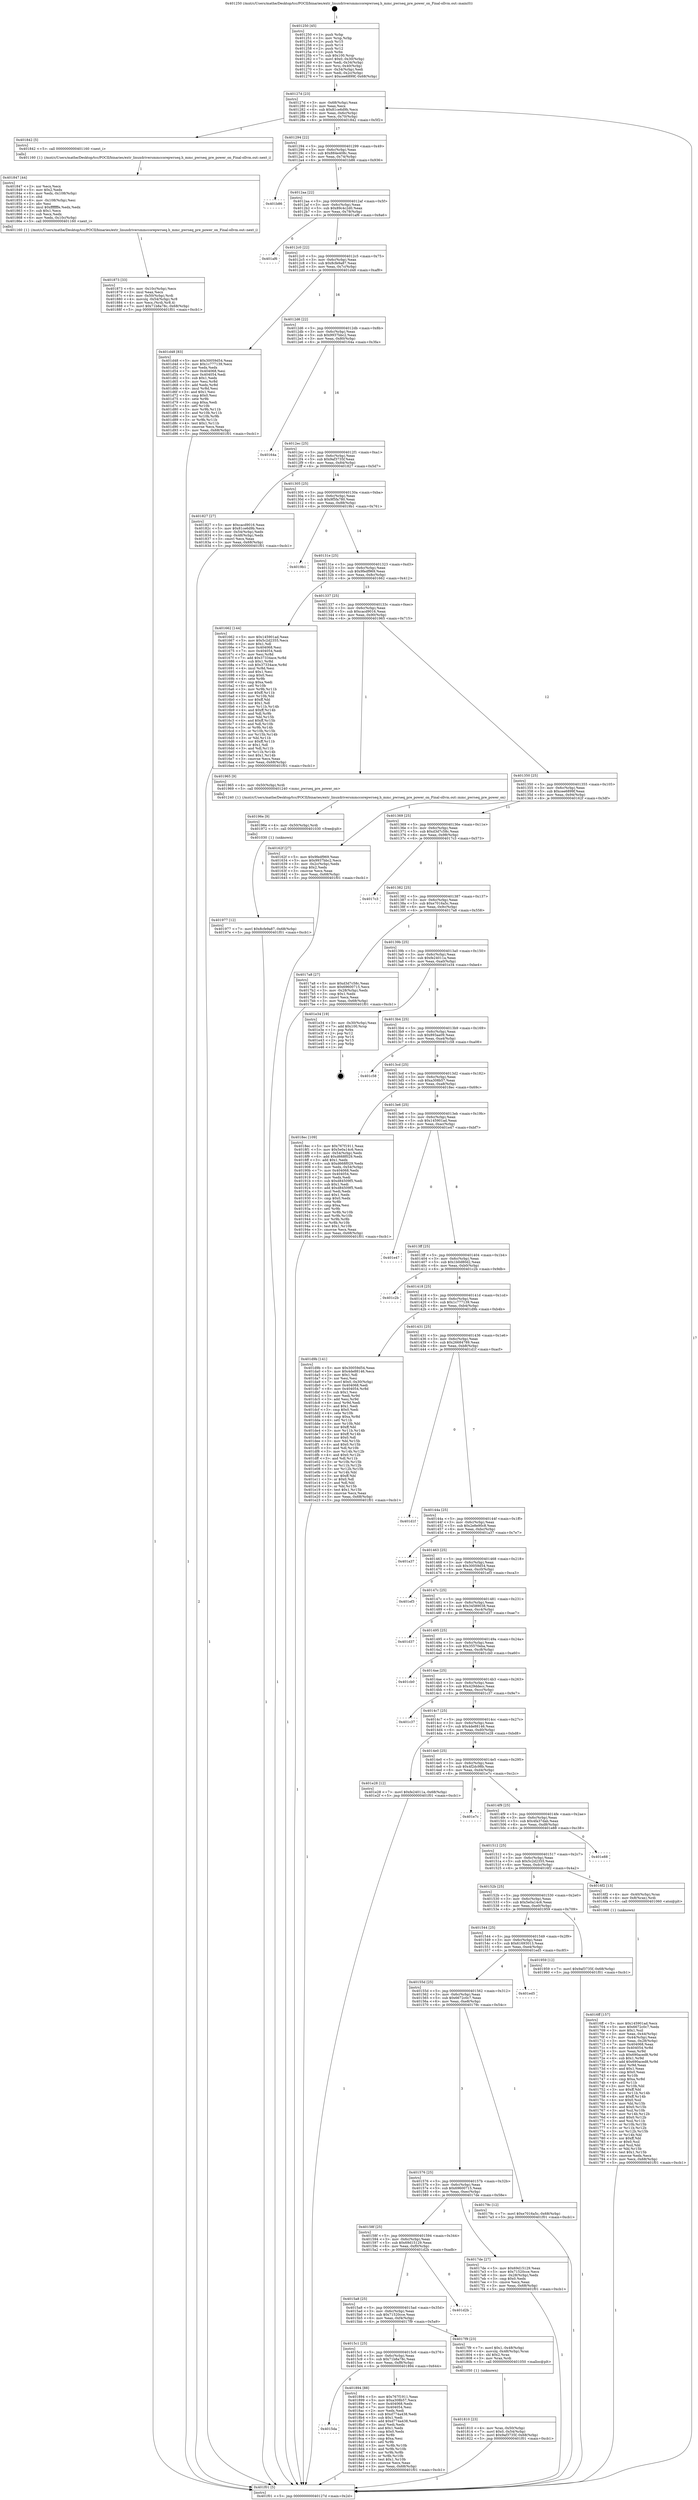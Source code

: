 digraph "0x401250" {
  label = "0x401250 (/mnt/c/Users/mathe/Desktop/tcc/POCII/binaries/extr_linuxdriversmmccorepwrseq.h_mmc_pwrseq_pre_power_on_Final-ollvm.out::main(0))"
  labelloc = "t"
  node[shape=record]

  Entry [label="",width=0.3,height=0.3,shape=circle,fillcolor=black,style=filled]
  "0x40127d" [label="{
     0x40127d [23]\l
     | [instrs]\l
     &nbsp;&nbsp;0x40127d \<+3\>: mov -0x68(%rbp),%eax\l
     &nbsp;&nbsp;0x401280 \<+2\>: mov %eax,%ecx\l
     &nbsp;&nbsp;0x401282 \<+6\>: sub $0x81ce6d9b,%ecx\l
     &nbsp;&nbsp;0x401288 \<+3\>: mov %eax,-0x6c(%rbp)\l
     &nbsp;&nbsp;0x40128b \<+3\>: mov %ecx,-0x70(%rbp)\l
     &nbsp;&nbsp;0x40128e \<+6\>: je 0000000000401842 \<main+0x5f2\>\l
  }"]
  "0x401842" [label="{
     0x401842 [5]\l
     | [instrs]\l
     &nbsp;&nbsp;0x401842 \<+5\>: call 0000000000401160 \<next_i\>\l
     | [calls]\l
     &nbsp;&nbsp;0x401160 \{1\} (/mnt/c/Users/mathe/Desktop/tcc/POCII/binaries/extr_linuxdriversmmccorepwrseq.h_mmc_pwrseq_pre_power_on_Final-ollvm.out::next_i)\l
  }"]
  "0x401294" [label="{
     0x401294 [22]\l
     | [instrs]\l
     &nbsp;&nbsp;0x401294 \<+5\>: jmp 0000000000401299 \<main+0x49\>\l
     &nbsp;&nbsp;0x401299 \<+3\>: mov -0x6c(%rbp),%eax\l
     &nbsp;&nbsp;0x40129c \<+5\>: sub $0x884e408c,%eax\l
     &nbsp;&nbsp;0x4012a1 \<+3\>: mov %eax,-0x74(%rbp)\l
     &nbsp;&nbsp;0x4012a4 \<+6\>: je 0000000000401b86 \<main+0x936\>\l
  }"]
  Exit [label="",width=0.3,height=0.3,shape=circle,fillcolor=black,style=filled,peripheries=2]
  "0x401b86" [label="{
     0x401b86\l
  }", style=dashed]
  "0x4012aa" [label="{
     0x4012aa [22]\l
     | [instrs]\l
     &nbsp;&nbsp;0x4012aa \<+5\>: jmp 00000000004012af \<main+0x5f\>\l
     &nbsp;&nbsp;0x4012af \<+3\>: mov -0x6c(%rbp),%eax\l
     &nbsp;&nbsp;0x4012b2 \<+5\>: sub $0x89c4c2d0,%eax\l
     &nbsp;&nbsp;0x4012b7 \<+3\>: mov %eax,-0x78(%rbp)\l
     &nbsp;&nbsp;0x4012ba \<+6\>: je 0000000000401af6 \<main+0x8a6\>\l
  }"]
  "0x401977" [label="{
     0x401977 [12]\l
     | [instrs]\l
     &nbsp;&nbsp;0x401977 \<+7\>: movl $0x8cfe9a87,-0x68(%rbp)\l
     &nbsp;&nbsp;0x40197e \<+5\>: jmp 0000000000401f01 \<main+0xcb1\>\l
  }"]
  "0x401af6" [label="{
     0x401af6\l
  }", style=dashed]
  "0x4012c0" [label="{
     0x4012c0 [22]\l
     | [instrs]\l
     &nbsp;&nbsp;0x4012c0 \<+5\>: jmp 00000000004012c5 \<main+0x75\>\l
     &nbsp;&nbsp;0x4012c5 \<+3\>: mov -0x6c(%rbp),%eax\l
     &nbsp;&nbsp;0x4012c8 \<+5\>: sub $0x8cfe9a87,%eax\l
     &nbsp;&nbsp;0x4012cd \<+3\>: mov %eax,-0x7c(%rbp)\l
     &nbsp;&nbsp;0x4012d0 \<+6\>: je 0000000000401d48 \<main+0xaf8\>\l
  }"]
  "0x40196e" [label="{
     0x40196e [9]\l
     | [instrs]\l
     &nbsp;&nbsp;0x40196e \<+4\>: mov -0x50(%rbp),%rdi\l
     &nbsp;&nbsp;0x401972 \<+5\>: call 0000000000401030 \<free@plt\>\l
     | [calls]\l
     &nbsp;&nbsp;0x401030 \{1\} (unknown)\l
  }"]
  "0x401d48" [label="{
     0x401d48 [83]\l
     | [instrs]\l
     &nbsp;&nbsp;0x401d48 \<+5\>: mov $0x30059d54,%eax\l
     &nbsp;&nbsp;0x401d4d \<+5\>: mov $0x1c777139,%ecx\l
     &nbsp;&nbsp;0x401d52 \<+2\>: xor %edx,%edx\l
     &nbsp;&nbsp;0x401d54 \<+7\>: mov 0x404068,%esi\l
     &nbsp;&nbsp;0x401d5b \<+7\>: mov 0x404054,%edi\l
     &nbsp;&nbsp;0x401d62 \<+3\>: sub $0x1,%edx\l
     &nbsp;&nbsp;0x401d65 \<+3\>: mov %esi,%r8d\l
     &nbsp;&nbsp;0x401d68 \<+3\>: add %edx,%r8d\l
     &nbsp;&nbsp;0x401d6b \<+4\>: imul %r8d,%esi\l
     &nbsp;&nbsp;0x401d6f \<+3\>: and $0x1,%esi\l
     &nbsp;&nbsp;0x401d72 \<+3\>: cmp $0x0,%esi\l
     &nbsp;&nbsp;0x401d75 \<+4\>: sete %r9b\l
     &nbsp;&nbsp;0x401d79 \<+3\>: cmp $0xa,%edi\l
     &nbsp;&nbsp;0x401d7c \<+4\>: setl %r10b\l
     &nbsp;&nbsp;0x401d80 \<+3\>: mov %r9b,%r11b\l
     &nbsp;&nbsp;0x401d83 \<+3\>: and %r10b,%r11b\l
     &nbsp;&nbsp;0x401d86 \<+3\>: xor %r10b,%r9b\l
     &nbsp;&nbsp;0x401d89 \<+3\>: or %r9b,%r11b\l
     &nbsp;&nbsp;0x401d8c \<+4\>: test $0x1,%r11b\l
     &nbsp;&nbsp;0x401d90 \<+3\>: cmovne %ecx,%eax\l
     &nbsp;&nbsp;0x401d93 \<+3\>: mov %eax,-0x68(%rbp)\l
     &nbsp;&nbsp;0x401d96 \<+5\>: jmp 0000000000401f01 \<main+0xcb1\>\l
  }"]
  "0x4012d6" [label="{
     0x4012d6 [22]\l
     | [instrs]\l
     &nbsp;&nbsp;0x4012d6 \<+5\>: jmp 00000000004012db \<main+0x8b\>\l
     &nbsp;&nbsp;0x4012db \<+3\>: mov -0x6c(%rbp),%eax\l
     &nbsp;&nbsp;0x4012de \<+5\>: sub $0x9937bbc2,%eax\l
     &nbsp;&nbsp;0x4012e3 \<+3\>: mov %eax,-0x80(%rbp)\l
     &nbsp;&nbsp;0x4012e6 \<+6\>: je 000000000040164a \<main+0x3fa\>\l
  }"]
  "0x4015da" [label="{
     0x4015da\l
  }", style=dashed]
  "0x40164a" [label="{
     0x40164a\l
  }", style=dashed]
  "0x4012ec" [label="{
     0x4012ec [25]\l
     | [instrs]\l
     &nbsp;&nbsp;0x4012ec \<+5\>: jmp 00000000004012f1 \<main+0xa1\>\l
     &nbsp;&nbsp;0x4012f1 \<+3\>: mov -0x6c(%rbp),%eax\l
     &nbsp;&nbsp;0x4012f4 \<+5\>: sub $0x9af3735f,%eax\l
     &nbsp;&nbsp;0x4012f9 \<+6\>: mov %eax,-0x84(%rbp)\l
     &nbsp;&nbsp;0x4012ff \<+6\>: je 0000000000401827 \<main+0x5d7\>\l
  }"]
  "0x401894" [label="{
     0x401894 [88]\l
     | [instrs]\l
     &nbsp;&nbsp;0x401894 \<+5\>: mov $0x767f1911,%eax\l
     &nbsp;&nbsp;0x401899 \<+5\>: mov $0xa308b57,%ecx\l
     &nbsp;&nbsp;0x40189e \<+7\>: mov 0x404068,%edx\l
     &nbsp;&nbsp;0x4018a5 \<+7\>: mov 0x404054,%esi\l
     &nbsp;&nbsp;0x4018ac \<+2\>: mov %edx,%edi\l
     &nbsp;&nbsp;0x4018ae \<+6\>: sub $0xd774a438,%edi\l
     &nbsp;&nbsp;0x4018b4 \<+3\>: sub $0x1,%edi\l
     &nbsp;&nbsp;0x4018b7 \<+6\>: add $0xd774a438,%edi\l
     &nbsp;&nbsp;0x4018bd \<+3\>: imul %edi,%edx\l
     &nbsp;&nbsp;0x4018c0 \<+3\>: and $0x1,%edx\l
     &nbsp;&nbsp;0x4018c3 \<+3\>: cmp $0x0,%edx\l
     &nbsp;&nbsp;0x4018c6 \<+4\>: sete %r8b\l
     &nbsp;&nbsp;0x4018ca \<+3\>: cmp $0xa,%esi\l
     &nbsp;&nbsp;0x4018cd \<+4\>: setl %r9b\l
     &nbsp;&nbsp;0x4018d1 \<+3\>: mov %r8b,%r10b\l
     &nbsp;&nbsp;0x4018d4 \<+3\>: and %r9b,%r10b\l
     &nbsp;&nbsp;0x4018d7 \<+3\>: xor %r9b,%r8b\l
     &nbsp;&nbsp;0x4018da \<+3\>: or %r8b,%r10b\l
     &nbsp;&nbsp;0x4018dd \<+4\>: test $0x1,%r10b\l
     &nbsp;&nbsp;0x4018e1 \<+3\>: cmovne %ecx,%eax\l
     &nbsp;&nbsp;0x4018e4 \<+3\>: mov %eax,-0x68(%rbp)\l
     &nbsp;&nbsp;0x4018e7 \<+5\>: jmp 0000000000401f01 \<main+0xcb1\>\l
  }"]
  "0x401827" [label="{
     0x401827 [27]\l
     | [instrs]\l
     &nbsp;&nbsp;0x401827 \<+5\>: mov $0xcacd9016,%eax\l
     &nbsp;&nbsp;0x40182c \<+5\>: mov $0x81ce6d9b,%ecx\l
     &nbsp;&nbsp;0x401831 \<+3\>: mov -0x54(%rbp),%edx\l
     &nbsp;&nbsp;0x401834 \<+3\>: cmp -0x48(%rbp),%edx\l
     &nbsp;&nbsp;0x401837 \<+3\>: cmovl %ecx,%eax\l
     &nbsp;&nbsp;0x40183a \<+3\>: mov %eax,-0x68(%rbp)\l
     &nbsp;&nbsp;0x40183d \<+5\>: jmp 0000000000401f01 \<main+0xcb1\>\l
  }"]
  "0x401305" [label="{
     0x401305 [25]\l
     | [instrs]\l
     &nbsp;&nbsp;0x401305 \<+5\>: jmp 000000000040130a \<main+0xba\>\l
     &nbsp;&nbsp;0x40130a \<+3\>: mov -0x6c(%rbp),%eax\l
     &nbsp;&nbsp;0x40130d \<+5\>: sub $0x9f5fa780,%eax\l
     &nbsp;&nbsp;0x401312 \<+6\>: mov %eax,-0x88(%rbp)\l
     &nbsp;&nbsp;0x401318 \<+6\>: je 00000000004019b1 \<main+0x761\>\l
  }"]
  "0x401873" [label="{
     0x401873 [33]\l
     | [instrs]\l
     &nbsp;&nbsp;0x401873 \<+6\>: mov -0x10c(%rbp),%ecx\l
     &nbsp;&nbsp;0x401879 \<+3\>: imul %eax,%ecx\l
     &nbsp;&nbsp;0x40187c \<+4\>: mov -0x50(%rbp),%rdi\l
     &nbsp;&nbsp;0x401880 \<+4\>: movslq -0x54(%rbp),%r8\l
     &nbsp;&nbsp;0x401884 \<+4\>: mov %ecx,(%rdi,%r8,4)\l
     &nbsp;&nbsp;0x401888 \<+7\>: movl $0x71b8a78c,-0x68(%rbp)\l
     &nbsp;&nbsp;0x40188f \<+5\>: jmp 0000000000401f01 \<main+0xcb1\>\l
  }"]
  "0x4019b1" [label="{
     0x4019b1\l
  }", style=dashed]
  "0x40131e" [label="{
     0x40131e [25]\l
     | [instrs]\l
     &nbsp;&nbsp;0x40131e \<+5\>: jmp 0000000000401323 \<main+0xd3\>\l
     &nbsp;&nbsp;0x401323 \<+3\>: mov -0x6c(%rbp),%eax\l
     &nbsp;&nbsp;0x401326 \<+5\>: sub $0x9fedf969,%eax\l
     &nbsp;&nbsp;0x40132b \<+6\>: mov %eax,-0x8c(%rbp)\l
     &nbsp;&nbsp;0x401331 \<+6\>: je 0000000000401662 \<main+0x412\>\l
  }"]
  "0x401847" [label="{
     0x401847 [44]\l
     | [instrs]\l
     &nbsp;&nbsp;0x401847 \<+2\>: xor %ecx,%ecx\l
     &nbsp;&nbsp;0x401849 \<+5\>: mov $0x2,%edx\l
     &nbsp;&nbsp;0x40184e \<+6\>: mov %edx,-0x108(%rbp)\l
     &nbsp;&nbsp;0x401854 \<+1\>: cltd\l
     &nbsp;&nbsp;0x401855 \<+6\>: mov -0x108(%rbp),%esi\l
     &nbsp;&nbsp;0x40185b \<+2\>: idiv %esi\l
     &nbsp;&nbsp;0x40185d \<+6\>: imul $0xfffffffe,%edx,%edx\l
     &nbsp;&nbsp;0x401863 \<+3\>: sub $0x1,%ecx\l
     &nbsp;&nbsp;0x401866 \<+2\>: sub %ecx,%edx\l
     &nbsp;&nbsp;0x401868 \<+6\>: mov %edx,-0x10c(%rbp)\l
     &nbsp;&nbsp;0x40186e \<+5\>: call 0000000000401160 \<next_i\>\l
     | [calls]\l
     &nbsp;&nbsp;0x401160 \{1\} (/mnt/c/Users/mathe/Desktop/tcc/POCII/binaries/extr_linuxdriversmmccorepwrseq.h_mmc_pwrseq_pre_power_on_Final-ollvm.out::next_i)\l
  }"]
  "0x401662" [label="{
     0x401662 [144]\l
     | [instrs]\l
     &nbsp;&nbsp;0x401662 \<+5\>: mov $0x145901ad,%eax\l
     &nbsp;&nbsp;0x401667 \<+5\>: mov $0x5c2d2355,%ecx\l
     &nbsp;&nbsp;0x40166c \<+2\>: mov $0x1,%dl\l
     &nbsp;&nbsp;0x40166e \<+7\>: mov 0x404068,%esi\l
     &nbsp;&nbsp;0x401675 \<+7\>: mov 0x404054,%edi\l
     &nbsp;&nbsp;0x40167c \<+3\>: mov %esi,%r8d\l
     &nbsp;&nbsp;0x40167f \<+7\>: add $0x37334ace,%r8d\l
     &nbsp;&nbsp;0x401686 \<+4\>: sub $0x1,%r8d\l
     &nbsp;&nbsp;0x40168a \<+7\>: sub $0x37334ace,%r8d\l
     &nbsp;&nbsp;0x401691 \<+4\>: imul %r8d,%esi\l
     &nbsp;&nbsp;0x401695 \<+3\>: and $0x1,%esi\l
     &nbsp;&nbsp;0x401698 \<+3\>: cmp $0x0,%esi\l
     &nbsp;&nbsp;0x40169b \<+4\>: sete %r9b\l
     &nbsp;&nbsp;0x40169f \<+3\>: cmp $0xa,%edi\l
     &nbsp;&nbsp;0x4016a2 \<+4\>: setl %r10b\l
     &nbsp;&nbsp;0x4016a6 \<+3\>: mov %r9b,%r11b\l
     &nbsp;&nbsp;0x4016a9 \<+4\>: xor $0xff,%r11b\l
     &nbsp;&nbsp;0x4016ad \<+3\>: mov %r10b,%bl\l
     &nbsp;&nbsp;0x4016b0 \<+3\>: xor $0xff,%bl\l
     &nbsp;&nbsp;0x4016b3 \<+3\>: xor $0x1,%dl\l
     &nbsp;&nbsp;0x4016b6 \<+3\>: mov %r11b,%r14b\l
     &nbsp;&nbsp;0x4016b9 \<+4\>: and $0xff,%r14b\l
     &nbsp;&nbsp;0x4016bd \<+3\>: and %dl,%r9b\l
     &nbsp;&nbsp;0x4016c0 \<+3\>: mov %bl,%r15b\l
     &nbsp;&nbsp;0x4016c3 \<+4\>: and $0xff,%r15b\l
     &nbsp;&nbsp;0x4016c7 \<+3\>: and %dl,%r10b\l
     &nbsp;&nbsp;0x4016ca \<+3\>: or %r9b,%r14b\l
     &nbsp;&nbsp;0x4016cd \<+3\>: or %r10b,%r15b\l
     &nbsp;&nbsp;0x4016d0 \<+3\>: xor %r15b,%r14b\l
     &nbsp;&nbsp;0x4016d3 \<+3\>: or %bl,%r11b\l
     &nbsp;&nbsp;0x4016d6 \<+4\>: xor $0xff,%r11b\l
     &nbsp;&nbsp;0x4016da \<+3\>: or $0x1,%dl\l
     &nbsp;&nbsp;0x4016dd \<+3\>: and %dl,%r11b\l
     &nbsp;&nbsp;0x4016e0 \<+3\>: or %r11b,%r14b\l
     &nbsp;&nbsp;0x4016e3 \<+4\>: test $0x1,%r14b\l
     &nbsp;&nbsp;0x4016e7 \<+3\>: cmovne %ecx,%eax\l
     &nbsp;&nbsp;0x4016ea \<+3\>: mov %eax,-0x68(%rbp)\l
     &nbsp;&nbsp;0x4016ed \<+5\>: jmp 0000000000401f01 \<main+0xcb1\>\l
  }"]
  "0x401337" [label="{
     0x401337 [25]\l
     | [instrs]\l
     &nbsp;&nbsp;0x401337 \<+5\>: jmp 000000000040133c \<main+0xec\>\l
     &nbsp;&nbsp;0x40133c \<+3\>: mov -0x6c(%rbp),%eax\l
     &nbsp;&nbsp;0x40133f \<+5\>: sub $0xcacd9016,%eax\l
     &nbsp;&nbsp;0x401344 \<+6\>: mov %eax,-0x90(%rbp)\l
     &nbsp;&nbsp;0x40134a \<+6\>: je 0000000000401965 \<main+0x715\>\l
  }"]
  "0x401810" [label="{
     0x401810 [23]\l
     | [instrs]\l
     &nbsp;&nbsp;0x401810 \<+4\>: mov %rax,-0x50(%rbp)\l
     &nbsp;&nbsp;0x401814 \<+7\>: movl $0x0,-0x54(%rbp)\l
     &nbsp;&nbsp;0x40181b \<+7\>: movl $0x9af3735f,-0x68(%rbp)\l
     &nbsp;&nbsp;0x401822 \<+5\>: jmp 0000000000401f01 \<main+0xcb1\>\l
  }"]
  "0x401965" [label="{
     0x401965 [9]\l
     | [instrs]\l
     &nbsp;&nbsp;0x401965 \<+4\>: mov -0x50(%rbp),%rdi\l
     &nbsp;&nbsp;0x401969 \<+5\>: call 0000000000401240 \<mmc_pwrseq_pre_power_on\>\l
     | [calls]\l
     &nbsp;&nbsp;0x401240 \{1\} (/mnt/c/Users/mathe/Desktop/tcc/POCII/binaries/extr_linuxdriversmmccorepwrseq.h_mmc_pwrseq_pre_power_on_Final-ollvm.out::mmc_pwrseq_pre_power_on)\l
  }"]
  "0x401350" [label="{
     0x401350 [25]\l
     | [instrs]\l
     &nbsp;&nbsp;0x401350 \<+5\>: jmp 0000000000401355 \<main+0x105\>\l
     &nbsp;&nbsp;0x401355 \<+3\>: mov -0x6c(%rbp),%eax\l
     &nbsp;&nbsp;0x401358 \<+5\>: sub $0xcee6899f,%eax\l
     &nbsp;&nbsp;0x40135d \<+6\>: mov %eax,-0x94(%rbp)\l
     &nbsp;&nbsp;0x401363 \<+6\>: je 000000000040162f \<main+0x3df\>\l
  }"]
  "0x4015c1" [label="{
     0x4015c1 [25]\l
     | [instrs]\l
     &nbsp;&nbsp;0x4015c1 \<+5\>: jmp 00000000004015c6 \<main+0x376\>\l
     &nbsp;&nbsp;0x4015c6 \<+3\>: mov -0x6c(%rbp),%eax\l
     &nbsp;&nbsp;0x4015c9 \<+5\>: sub $0x71b8a78c,%eax\l
     &nbsp;&nbsp;0x4015ce \<+6\>: mov %eax,-0xf8(%rbp)\l
     &nbsp;&nbsp;0x4015d4 \<+6\>: je 0000000000401894 \<main+0x644\>\l
  }"]
  "0x40162f" [label="{
     0x40162f [27]\l
     | [instrs]\l
     &nbsp;&nbsp;0x40162f \<+5\>: mov $0x9fedf969,%eax\l
     &nbsp;&nbsp;0x401634 \<+5\>: mov $0x9937bbc2,%ecx\l
     &nbsp;&nbsp;0x401639 \<+3\>: mov -0x2c(%rbp),%edx\l
     &nbsp;&nbsp;0x40163c \<+3\>: cmp $0x2,%edx\l
     &nbsp;&nbsp;0x40163f \<+3\>: cmovne %ecx,%eax\l
     &nbsp;&nbsp;0x401642 \<+3\>: mov %eax,-0x68(%rbp)\l
     &nbsp;&nbsp;0x401645 \<+5\>: jmp 0000000000401f01 \<main+0xcb1\>\l
  }"]
  "0x401369" [label="{
     0x401369 [25]\l
     | [instrs]\l
     &nbsp;&nbsp;0x401369 \<+5\>: jmp 000000000040136e \<main+0x11e\>\l
     &nbsp;&nbsp;0x40136e \<+3\>: mov -0x6c(%rbp),%eax\l
     &nbsp;&nbsp;0x401371 \<+5\>: sub $0xd3d7c58c,%eax\l
     &nbsp;&nbsp;0x401376 \<+6\>: mov %eax,-0x98(%rbp)\l
     &nbsp;&nbsp;0x40137c \<+6\>: je 00000000004017c3 \<main+0x573\>\l
  }"]
  "0x401f01" [label="{
     0x401f01 [5]\l
     | [instrs]\l
     &nbsp;&nbsp;0x401f01 \<+5\>: jmp 000000000040127d \<main+0x2d\>\l
  }"]
  "0x401250" [label="{
     0x401250 [45]\l
     | [instrs]\l
     &nbsp;&nbsp;0x401250 \<+1\>: push %rbp\l
     &nbsp;&nbsp;0x401251 \<+3\>: mov %rsp,%rbp\l
     &nbsp;&nbsp;0x401254 \<+2\>: push %r15\l
     &nbsp;&nbsp;0x401256 \<+2\>: push %r14\l
     &nbsp;&nbsp;0x401258 \<+2\>: push %r12\l
     &nbsp;&nbsp;0x40125a \<+1\>: push %rbx\l
     &nbsp;&nbsp;0x40125b \<+7\>: sub $0x100,%rsp\l
     &nbsp;&nbsp;0x401262 \<+7\>: movl $0x0,-0x30(%rbp)\l
     &nbsp;&nbsp;0x401269 \<+3\>: mov %edi,-0x34(%rbp)\l
     &nbsp;&nbsp;0x40126c \<+4\>: mov %rsi,-0x40(%rbp)\l
     &nbsp;&nbsp;0x401270 \<+3\>: mov -0x34(%rbp),%edi\l
     &nbsp;&nbsp;0x401273 \<+3\>: mov %edi,-0x2c(%rbp)\l
     &nbsp;&nbsp;0x401276 \<+7\>: movl $0xcee6899f,-0x68(%rbp)\l
  }"]
  "0x4017f9" [label="{
     0x4017f9 [23]\l
     | [instrs]\l
     &nbsp;&nbsp;0x4017f9 \<+7\>: movl $0x1,-0x48(%rbp)\l
     &nbsp;&nbsp;0x401800 \<+4\>: movslq -0x48(%rbp),%rax\l
     &nbsp;&nbsp;0x401804 \<+4\>: shl $0x2,%rax\l
     &nbsp;&nbsp;0x401808 \<+3\>: mov %rax,%rdi\l
     &nbsp;&nbsp;0x40180b \<+5\>: call 0000000000401050 \<malloc@plt\>\l
     | [calls]\l
     &nbsp;&nbsp;0x401050 \{1\} (unknown)\l
  }"]
  "0x4017c3" [label="{
     0x4017c3\l
  }", style=dashed]
  "0x401382" [label="{
     0x401382 [25]\l
     | [instrs]\l
     &nbsp;&nbsp;0x401382 \<+5\>: jmp 0000000000401387 \<main+0x137\>\l
     &nbsp;&nbsp;0x401387 \<+3\>: mov -0x6c(%rbp),%eax\l
     &nbsp;&nbsp;0x40138a \<+5\>: sub $0xe7016a5c,%eax\l
     &nbsp;&nbsp;0x40138f \<+6\>: mov %eax,-0x9c(%rbp)\l
     &nbsp;&nbsp;0x401395 \<+6\>: je 00000000004017a8 \<main+0x558\>\l
  }"]
  "0x4015a8" [label="{
     0x4015a8 [25]\l
     | [instrs]\l
     &nbsp;&nbsp;0x4015a8 \<+5\>: jmp 00000000004015ad \<main+0x35d\>\l
     &nbsp;&nbsp;0x4015ad \<+3\>: mov -0x6c(%rbp),%eax\l
     &nbsp;&nbsp;0x4015b0 \<+5\>: sub $0x71520cce,%eax\l
     &nbsp;&nbsp;0x4015b5 \<+6\>: mov %eax,-0xf4(%rbp)\l
     &nbsp;&nbsp;0x4015bb \<+6\>: je 00000000004017f9 \<main+0x5a9\>\l
  }"]
  "0x4017a8" [label="{
     0x4017a8 [27]\l
     | [instrs]\l
     &nbsp;&nbsp;0x4017a8 \<+5\>: mov $0xd3d7c58c,%eax\l
     &nbsp;&nbsp;0x4017ad \<+5\>: mov $0x69600715,%ecx\l
     &nbsp;&nbsp;0x4017b2 \<+3\>: mov -0x28(%rbp),%edx\l
     &nbsp;&nbsp;0x4017b5 \<+3\>: cmp $0x1,%edx\l
     &nbsp;&nbsp;0x4017b8 \<+3\>: cmovl %ecx,%eax\l
     &nbsp;&nbsp;0x4017bb \<+3\>: mov %eax,-0x68(%rbp)\l
     &nbsp;&nbsp;0x4017be \<+5\>: jmp 0000000000401f01 \<main+0xcb1\>\l
  }"]
  "0x40139b" [label="{
     0x40139b [25]\l
     | [instrs]\l
     &nbsp;&nbsp;0x40139b \<+5\>: jmp 00000000004013a0 \<main+0x150\>\l
     &nbsp;&nbsp;0x4013a0 \<+3\>: mov -0x6c(%rbp),%eax\l
     &nbsp;&nbsp;0x4013a3 \<+5\>: sub $0xfe24011a,%eax\l
     &nbsp;&nbsp;0x4013a8 \<+6\>: mov %eax,-0xa0(%rbp)\l
     &nbsp;&nbsp;0x4013ae \<+6\>: je 0000000000401e34 \<main+0xbe4\>\l
  }"]
  "0x401d2b" [label="{
     0x401d2b\l
  }", style=dashed]
  "0x401e34" [label="{
     0x401e34 [19]\l
     | [instrs]\l
     &nbsp;&nbsp;0x401e34 \<+3\>: mov -0x30(%rbp),%eax\l
     &nbsp;&nbsp;0x401e37 \<+7\>: add $0x100,%rsp\l
     &nbsp;&nbsp;0x401e3e \<+1\>: pop %rbx\l
     &nbsp;&nbsp;0x401e3f \<+2\>: pop %r12\l
     &nbsp;&nbsp;0x401e41 \<+2\>: pop %r14\l
     &nbsp;&nbsp;0x401e43 \<+2\>: pop %r15\l
     &nbsp;&nbsp;0x401e45 \<+1\>: pop %rbp\l
     &nbsp;&nbsp;0x401e46 \<+1\>: ret\l
  }"]
  "0x4013b4" [label="{
     0x4013b4 [25]\l
     | [instrs]\l
     &nbsp;&nbsp;0x4013b4 \<+5\>: jmp 00000000004013b9 \<main+0x169\>\l
     &nbsp;&nbsp;0x4013b9 \<+3\>: mov -0x6c(%rbp),%eax\l
     &nbsp;&nbsp;0x4013bc \<+5\>: sub $0x893aa09,%eax\l
     &nbsp;&nbsp;0x4013c1 \<+6\>: mov %eax,-0xa4(%rbp)\l
     &nbsp;&nbsp;0x4013c7 \<+6\>: je 0000000000401c58 \<main+0xa08\>\l
  }"]
  "0x40158f" [label="{
     0x40158f [25]\l
     | [instrs]\l
     &nbsp;&nbsp;0x40158f \<+5\>: jmp 0000000000401594 \<main+0x344\>\l
     &nbsp;&nbsp;0x401594 \<+3\>: mov -0x6c(%rbp),%eax\l
     &nbsp;&nbsp;0x401597 \<+5\>: sub $0x69d15129,%eax\l
     &nbsp;&nbsp;0x40159c \<+6\>: mov %eax,-0xf0(%rbp)\l
     &nbsp;&nbsp;0x4015a2 \<+6\>: je 0000000000401d2b \<main+0xadb\>\l
  }"]
  "0x401c58" [label="{
     0x401c58\l
  }", style=dashed]
  "0x4013cd" [label="{
     0x4013cd [25]\l
     | [instrs]\l
     &nbsp;&nbsp;0x4013cd \<+5\>: jmp 00000000004013d2 \<main+0x182\>\l
     &nbsp;&nbsp;0x4013d2 \<+3\>: mov -0x6c(%rbp),%eax\l
     &nbsp;&nbsp;0x4013d5 \<+5\>: sub $0xa308b57,%eax\l
     &nbsp;&nbsp;0x4013da \<+6\>: mov %eax,-0xa8(%rbp)\l
     &nbsp;&nbsp;0x4013e0 \<+6\>: je 00000000004018ec \<main+0x69c\>\l
  }"]
  "0x4017de" [label="{
     0x4017de [27]\l
     | [instrs]\l
     &nbsp;&nbsp;0x4017de \<+5\>: mov $0x69d15129,%eax\l
     &nbsp;&nbsp;0x4017e3 \<+5\>: mov $0x71520cce,%ecx\l
     &nbsp;&nbsp;0x4017e8 \<+3\>: mov -0x28(%rbp),%edx\l
     &nbsp;&nbsp;0x4017eb \<+3\>: cmp $0x0,%edx\l
     &nbsp;&nbsp;0x4017ee \<+3\>: cmove %ecx,%eax\l
     &nbsp;&nbsp;0x4017f1 \<+3\>: mov %eax,-0x68(%rbp)\l
     &nbsp;&nbsp;0x4017f4 \<+5\>: jmp 0000000000401f01 \<main+0xcb1\>\l
  }"]
  "0x4018ec" [label="{
     0x4018ec [109]\l
     | [instrs]\l
     &nbsp;&nbsp;0x4018ec \<+5\>: mov $0x767f1911,%eax\l
     &nbsp;&nbsp;0x4018f1 \<+5\>: mov $0x5e0a14c6,%ecx\l
     &nbsp;&nbsp;0x4018f6 \<+3\>: mov -0x54(%rbp),%edx\l
     &nbsp;&nbsp;0x4018f9 \<+6\>: add $0xd668f029,%edx\l
     &nbsp;&nbsp;0x4018ff \<+3\>: add $0x1,%edx\l
     &nbsp;&nbsp;0x401902 \<+6\>: sub $0xd668f029,%edx\l
     &nbsp;&nbsp;0x401908 \<+3\>: mov %edx,-0x54(%rbp)\l
     &nbsp;&nbsp;0x40190b \<+7\>: mov 0x404068,%edx\l
     &nbsp;&nbsp;0x401912 \<+7\>: mov 0x404054,%esi\l
     &nbsp;&nbsp;0x401919 \<+2\>: mov %edx,%edi\l
     &nbsp;&nbsp;0x40191b \<+6\>: sub $0xd84509f5,%edi\l
     &nbsp;&nbsp;0x401921 \<+3\>: sub $0x1,%edi\l
     &nbsp;&nbsp;0x401924 \<+6\>: add $0xd84509f5,%edi\l
     &nbsp;&nbsp;0x40192a \<+3\>: imul %edi,%edx\l
     &nbsp;&nbsp;0x40192d \<+3\>: and $0x1,%edx\l
     &nbsp;&nbsp;0x401930 \<+3\>: cmp $0x0,%edx\l
     &nbsp;&nbsp;0x401933 \<+4\>: sete %r8b\l
     &nbsp;&nbsp;0x401937 \<+3\>: cmp $0xa,%esi\l
     &nbsp;&nbsp;0x40193a \<+4\>: setl %r9b\l
     &nbsp;&nbsp;0x40193e \<+3\>: mov %r8b,%r10b\l
     &nbsp;&nbsp;0x401941 \<+3\>: and %r9b,%r10b\l
     &nbsp;&nbsp;0x401944 \<+3\>: xor %r9b,%r8b\l
     &nbsp;&nbsp;0x401947 \<+3\>: or %r8b,%r10b\l
     &nbsp;&nbsp;0x40194a \<+4\>: test $0x1,%r10b\l
     &nbsp;&nbsp;0x40194e \<+3\>: cmovne %ecx,%eax\l
     &nbsp;&nbsp;0x401951 \<+3\>: mov %eax,-0x68(%rbp)\l
     &nbsp;&nbsp;0x401954 \<+5\>: jmp 0000000000401f01 \<main+0xcb1\>\l
  }"]
  "0x4013e6" [label="{
     0x4013e6 [25]\l
     | [instrs]\l
     &nbsp;&nbsp;0x4013e6 \<+5\>: jmp 00000000004013eb \<main+0x19b\>\l
     &nbsp;&nbsp;0x4013eb \<+3\>: mov -0x6c(%rbp),%eax\l
     &nbsp;&nbsp;0x4013ee \<+5\>: sub $0x145901ad,%eax\l
     &nbsp;&nbsp;0x4013f3 \<+6\>: mov %eax,-0xac(%rbp)\l
     &nbsp;&nbsp;0x4013f9 \<+6\>: je 0000000000401e47 \<main+0xbf7\>\l
  }"]
  "0x401576" [label="{
     0x401576 [25]\l
     | [instrs]\l
     &nbsp;&nbsp;0x401576 \<+5\>: jmp 000000000040157b \<main+0x32b\>\l
     &nbsp;&nbsp;0x40157b \<+3\>: mov -0x6c(%rbp),%eax\l
     &nbsp;&nbsp;0x40157e \<+5\>: sub $0x69600715,%eax\l
     &nbsp;&nbsp;0x401583 \<+6\>: mov %eax,-0xec(%rbp)\l
     &nbsp;&nbsp;0x401589 \<+6\>: je 00000000004017de \<main+0x58e\>\l
  }"]
  "0x401e47" [label="{
     0x401e47\l
  }", style=dashed]
  "0x4013ff" [label="{
     0x4013ff [25]\l
     | [instrs]\l
     &nbsp;&nbsp;0x4013ff \<+5\>: jmp 0000000000401404 \<main+0x1b4\>\l
     &nbsp;&nbsp;0x401404 \<+3\>: mov -0x6c(%rbp),%eax\l
     &nbsp;&nbsp;0x401407 \<+5\>: sub $0x1b0d80d2,%eax\l
     &nbsp;&nbsp;0x40140c \<+6\>: mov %eax,-0xb0(%rbp)\l
     &nbsp;&nbsp;0x401412 \<+6\>: je 0000000000401c2b \<main+0x9db\>\l
  }"]
  "0x40179c" [label="{
     0x40179c [12]\l
     | [instrs]\l
     &nbsp;&nbsp;0x40179c \<+7\>: movl $0xe7016a5c,-0x68(%rbp)\l
     &nbsp;&nbsp;0x4017a3 \<+5\>: jmp 0000000000401f01 \<main+0xcb1\>\l
  }"]
  "0x401c2b" [label="{
     0x401c2b\l
  }", style=dashed]
  "0x401418" [label="{
     0x401418 [25]\l
     | [instrs]\l
     &nbsp;&nbsp;0x401418 \<+5\>: jmp 000000000040141d \<main+0x1cd\>\l
     &nbsp;&nbsp;0x40141d \<+3\>: mov -0x6c(%rbp),%eax\l
     &nbsp;&nbsp;0x401420 \<+5\>: sub $0x1c777139,%eax\l
     &nbsp;&nbsp;0x401425 \<+6\>: mov %eax,-0xb4(%rbp)\l
     &nbsp;&nbsp;0x40142b \<+6\>: je 0000000000401d9b \<main+0xb4b\>\l
  }"]
  "0x40155d" [label="{
     0x40155d [25]\l
     | [instrs]\l
     &nbsp;&nbsp;0x40155d \<+5\>: jmp 0000000000401562 \<main+0x312\>\l
     &nbsp;&nbsp;0x401562 \<+3\>: mov -0x6c(%rbp),%eax\l
     &nbsp;&nbsp;0x401565 \<+5\>: sub $0x6672c0c7,%eax\l
     &nbsp;&nbsp;0x40156a \<+6\>: mov %eax,-0xe8(%rbp)\l
     &nbsp;&nbsp;0x401570 \<+6\>: je 000000000040179c \<main+0x54c\>\l
  }"]
  "0x401d9b" [label="{
     0x401d9b [141]\l
     | [instrs]\l
     &nbsp;&nbsp;0x401d9b \<+5\>: mov $0x30059d54,%eax\l
     &nbsp;&nbsp;0x401da0 \<+5\>: mov $0x4de88146,%ecx\l
     &nbsp;&nbsp;0x401da5 \<+2\>: mov $0x1,%dl\l
     &nbsp;&nbsp;0x401da7 \<+2\>: xor %esi,%esi\l
     &nbsp;&nbsp;0x401da9 \<+7\>: movl $0x0,-0x30(%rbp)\l
     &nbsp;&nbsp;0x401db0 \<+7\>: mov 0x404068,%edi\l
     &nbsp;&nbsp;0x401db7 \<+8\>: mov 0x404054,%r8d\l
     &nbsp;&nbsp;0x401dbf \<+3\>: sub $0x1,%esi\l
     &nbsp;&nbsp;0x401dc2 \<+3\>: mov %edi,%r9d\l
     &nbsp;&nbsp;0x401dc5 \<+3\>: add %esi,%r9d\l
     &nbsp;&nbsp;0x401dc8 \<+4\>: imul %r9d,%edi\l
     &nbsp;&nbsp;0x401dcc \<+3\>: and $0x1,%edi\l
     &nbsp;&nbsp;0x401dcf \<+3\>: cmp $0x0,%edi\l
     &nbsp;&nbsp;0x401dd2 \<+4\>: sete %r10b\l
     &nbsp;&nbsp;0x401dd6 \<+4\>: cmp $0xa,%r8d\l
     &nbsp;&nbsp;0x401dda \<+4\>: setl %r11b\l
     &nbsp;&nbsp;0x401dde \<+3\>: mov %r10b,%bl\l
     &nbsp;&nbsp;0x401de1 \<+3\>: xor $0xff,%bl\l
     &nbsp;&nbsp;0x401de4 \<+3\>: mov %r11b,%r14b\l
     &nbsp;&nbsp;0x401de7 \<+4\>: xor $0xff,%r14b\l
     &nbsp;&nbsp;0x401deb \<+3\>: xor $0x0,%dl\l
     &nbsp;&nbsp;0x401dee \<+3\>: mov %bl,%r15b\l
     &nbsp;&nbsp;0x401df1 \<+4\>: and $0x0,%r15b\l
     &nbsp;&nbsp;0x401df5 \<+3\>: and %dl,%r10b\l
     &nbsp;&nbsp;0x401df8 \<+3\>: mov %r14b,%r12b\l
     &nbsp;&nbsp;0x401dfb \<+4\>: and $0x0,%r12b\l
     &nbsp;&nbsp;0x401dff \<+3\>: and %dl,%r11b\l
     &nbsp;&nbsp;0x401e02 \<+3\>: or %r10b,%r15b\l
     &nbsp;&nbsp;0x401e05 \<+3\>: or %r11b,%r12b\l
     &nbsp;&nbsp;0x401e08 \<+3\>: xor %r12b,%r15b\l
     &nbsp;&nbsp;0x401e0b \<+3\>: or %r14b,%bl\l
     &nbsp;&nbsp;0x401e0e \<+3\>: xor $0xff,%bl\l
     &nbsp;&nbsp;0x401e11 \<+3\>: or $0x0,%dl\l
     &nbsp;&nbsp;0x401e14 \<+2\>: and %dl,%bl\l
     &nbsp;&nbsp;0x401e16 \<+3\>: or %bl,%r15b\l
     &nbsp;&nbsp;0x401e19 \<+4\>: test $0x1,%r15b\l
     &nbsp;&nbsp;0x401e1d \<+3\>: cmovne %ecx,%eax\l
     &nbsp;&nbsp;0x401e20 \<+3\>: mov %eax,-0x68(%rbp)\l
     &nbsp;&nbsp;0x401e23 \<+5\>: jmp 0000000000401f01 \<main+0xcb1\>\l
  }"]
  "0x401431" [label="{
     0x401431 [25]\l
     | [instrs]\l
     &nbsp;&nbsp;0x401431 \<+5\>: jmp 0000000000401436 \<main+0x1e6\>\l
     &nbsp;&nbsp;0x401436 \<+3\>: mov -0x6c(%rbp),%eax\l
     &nbsp;&nbsp;0x401439 \<+5\>: sub $0x26684789,%eax\l
     &nbsp;&nbsp;0x40143e \<+6\>: mov %eax,-0xb8(%rbp)\l
     &nbsp;&nbsp;0x401444 \<+6\>: je 0000000000401d1f \<main+0xacf\>\l
  }"]
  "0x401ed5" [label="{
     0x401ed5\l
  }", style=dashed]
  "0x401d1f" [label="{
     0x401d1f\l
  }", style=dashed]
  "0x40144a" [label="{
     0x40144a [25]\l
     | [instrs]\l
     &nbsp;&nbsp;0x40144a \<+5\>: jmp 000000000040144f \<main+0x1ff\>\l
     &nbsp;&nbsp;0x40144f \<+3\>: mov -0x6c(%rbp),%eax\l
     &nbsp;&nbsp;0x401452 \<+5\>: sub $0x2e8e90c8,%eax\l
     &nbsp;&nbsp;0x401457 \<+6\>: mov %eax,-0xbc(%rbp)\l
     &nbsp;&nbsp;0x40145d \<+6\>: je 0000000000401a37 \<main+0x7e7\>\l
  }"]
  "0x401544" [label="{
     0x401544 [25]\l
     | [instrs]\l
     &nbsp;&nbsp;0x401544 \<+5\>: jmp 0000000000401549 \<main+0x2f9\>\l
     &nbsp;&nbsp;0x401549 \<+3\>: mov -0x6c(%rbp),%eax\l
     &nbsp;&nbsp;0x40154c \<+5\>: sub $0x61693013,%eax\l
     &nbsp;&nbsp;0x401551 \<+6\>: mov %eax,-0xe4(%rbp)\l
     &nbsp;&nbsp;0x401557 \<+6\>: je 0000000000401ed5 \<main+0xc85\>\l
  }"]
  "0x401a37" [label="{
     0x401a37\l
  }", style=dashed]
  "0x401463" [label="{
     0x401463 [25]\l
     | [instrs]\l
     &nbsp;&nbsp;0x401463 \<+5\>: jmp 0000000000401468 \<main+0x218\>\l
     &nbsp;&nbsp;0x401468 \<+3\>: mov -0x6c(%rbp),%eax\l
     &nbsp;&nbsp;0x40146b \<+5\>: sub $0x30059d54,%eax\l
     &nbsp;&nbsp;0x401470 \<+6\>: mov %eax,-0xc0(%rbp)\l
     &nbsp;&nbsp;0x401476 \<+6\>: je 0000000000401ef3 \<main+0xca3\>\l
  }"]
  "0x401959" [label="{
     0x401959 [12]\l
     | [instrs]\l
     &nbsp;&nbsp;0x401959 \<+7\>: movl $0x9af3735f,-0x68(%rbp)\l
     &nbsp;&nbsp;0x401960 \<+5\>: jmp 0000000000401f01 \<main+0xcb1\>\l
  }"]
  "0x401ef3" [label="{
     0x401ef3\l
  }", style=dashed]
  "0x40147c" [label="{
     0x40147c [25]\l
     | [instrs]\l
     &nbsp;&nbsp;0x40147c \<+5\>: jmp 0000000000401481 \<main+0x231\>\l
     &nbsp;&nbsp;0x401481 \<+3\>: mov -0x6c(%rbp),%eax\l
     &nbsp;&nbsp;0x401484 \<+5\>: sub $0x34589038,%eax\l
     &nbsp;&nbsp;0x401489 \<+6\>: mov %eax,-0xc4(%rbp)\l
     &nbsp;&nbsp;0x40148f \<+6\>: je 0000000000401d37 \<main+0xae7\>\l
  }"]
  "0x4016ff" [label="{
     0x4016ff [157]\l
     | [instrs]\l
     &nbsp;&nbsp;0x4016ff \<+5\>: mov $0x145901ad,%ecx\l
     &nbsp;&nbsp;0x401704 \<+5\>: mov $0x6672c0c7,%edx\l
     &nbsp;&nbsp;0x401709 \<+3\>: mov $0x1,%sil\l
     &nbsp;&nbsp;0x40170c \<+3\>: mov %eax,-0x44(%rbp)\l
     &nbsp;&nbsp;0x40170f \<+3\>: mov -0x44(%rbp),%eax\l
     &nbsp;&nbsp;0x401712 \<+3\>: mov %eax,-0x28(%rbp)\l
     &nbsp;&nbsp;0x401715 \<+7\>: mov 0x404068,%eax\l
     &nbsp;&nbsp;0x40171c \<+8\>: mov 0x404054,%r8d\l
     &nbsp;&nbsp;0x401724 \<+3\>: mov %eax,%r9d\l
     &nbsp;&nbsp;0x401727 \<+7\>: sub $0x690aced8,%r9d\l
     &nbsp;&nbsp;0x40172e \<+4\>: sub $0x1,%r9d\l
     &nbsp;&nbsp;0x401732 \<+7\>: add $0x690aced8,%r9d\l
     &nbsp;&nbsp;0x401739 \<+4\>: imul %r9d,%eax\l
     &nbsp;&nbsp;0x40173d \<+3\>: and $0x1,%eax\l
     &nbsp;&nbsp;0x401740 \<+3\>: cmp $0x0,%eax\l
     &nbsp;&nbsp;0x401743 \<+4\>: sete %r10b\l
     &nbsp;&nbsp;0x401747 \<+4\>: cmp $0xa,%r8d\l
     &nbsp;&nbsp;0x40174b \<+4\>: setl %r11b\l
     &nbsp;&nbsp;0x40174f \<+3\>: mov %r10b,%bl\l
     &nbsp;&nbsp;0x401752 \<+3\>: xor $0xff,%bl\l
     &nbsp;&nbsp;0x401755 \<+3\>: mov %r11b,%r14b\l
     &nbsp;&nbsp;0x401758 \<+4\>: xor $0xff,%r14b\l
     &nbsp;&nbsp;0x40175c \<+4\>: xor $0x0,%sil\l
     &nbsp;&nbsp;0x401760 \<+3\>: mov %bl,%r15b\l
     &nbsp;&nbsp;0x401763 \<+4\>: and $0x0,%r15b\l
     &nbsp;&nbsp;0x401767 \<+3\>: and %sil,%r10b\l
     &nbsp;&nbsp;0x40176a \<+3\>: mov %r14b,%r12b\l
     &nbsp;&nbsp;0x40176d \<+4\>: and $0x0,%r12b\l
     &nbsp;&nbsp;0x401771 \<+3\>: and %sil,%r11b\l
     &nbsp;&nbsp;0x401774 \<+3\>: or %r10b,%r15b\l
     &nbsp;&nbsp;0x401777 \<+3\>: or %r11b,%r12b\l
     &nbsp;&nbsp;0x40177a \<+3\>: xor %r12b,%r15b\l
     &nbsp;&nbsp;0x40177d \<+3\>: or %r14b,%bl\l
     &nbsp;&nbsp;0x401780 \<+3\>: xor $0xff,%bl\l
     &nbsp;&nbsp;0x401783 \<+4\>: or $0x0,%sil\l
     &nbsp;&nbsp;0x401787 \<+3\>: and %sil,%bl\l
     &nbsp;&nbsp;0x40178a \<+3\>: or %bl,%r15b\l
     &nbsp;&nbsp;0x40178d \<+4\>: test $0x1,%r15b\l
     &nbsp;&nbsp;0x401791 \<+3\>: cmovne %edx,%ecx\l
     &nbsp;&nbsp;0x401794 \<+3\>: mov %ecx,-0x68(%rbp)\l
     &nbsp;&nbsp;0x401797 \<+5\>: jmp 0000000000401f01 \<main+0xcb1\>\l
  }"]
  "0x401d37" [label="{
     0x401d37\l
  }", style=dashed]
  "0x401495" [label="{
     0x401495 [25]\l
     | [instrs]\l
     &nbsp;&nbsp;0x401495 \<+5\>: jmp 000000000040149a \<main+0x24a\>\l
     &nbsp;&nbsp;0x40149a \<+3\>: mov -0x6c(%rbp),%eax\l
     &nbsp;&nbsp;0x40149d \<+5\>: sub $0x35570eba,%eax\l
     &nbsp;&nbsp;0x4014a2 \<+6\>: mov %eax,-0xc8(%rbp)\l
     &nbsp;&nbsp;0x4014a8 \<+6\>: je 0000000000401cb0 \<main+0xa60\>\l
  }"]
  "0x40152b" [label="{
     0x40152b [25]\l
     | [instrs]\l
     &nbsp;&nbsp;0x40152b \<+5\>: jmp 0000000000401530 \<main+0x2e0\>\l
     &nbsp;&nbsp;0x401530 \<+3\>: mov -0x6c(%rbp),%eax\l
     &nbsp;&nbsp;0x401533 \<+5\>: sub $0x5e0a14c6,%eax\l
     &nbsp;&nbsp;0x401538 \<+6\>: mov %eax,-0xe0(%rbp)\l
     &nbsp;&nbsp;0x40153e \<+6\>: je 0000000000401959 \<main+0x709\>\l
  }"]
  "0x401cb0" [label="{
     0x401cb0\l
  }", style=dashed]
  "0x4014ae" [label="{
     0x4014ae [25]\l
     | [instrs]\l
     &nbsp;&nbsp;0x4014ae \<+5\>: jmp 00000000004014b3 \<main+0x263\>\l
     &nbsp;&nbsp;0x4014b3 \<+3\>: mov -0x6c(%rbp),%eax\l
     &nbsp;&nbsp;0x4014b6 \<+5\>: sub $0x429ddecc,%eax\l
     &nbsp;&nbsp;0x4014bb \<+6\>: mov %eax,-0xcc(%rbp)\l
     &nbsp;&nbsp;0x4014c1 \<+6\>: je 0000000000401c37 \<main+0x9e7\>\l
  }"]
  "0x4016f2" [label="{
     0x4016f2 [13]\l
     | [instrs]\l
     &nbsp;&nbsp;0x4016f2 \<+4\>: mov -0x40(%rbp),%rax\l
     &nbsp;&nbsp;0x4016f6 \<+4\>: mov 0x8(%rax),%rdi\l
     &nbsp;&nbsp;0x4016fa \<+5\>: call 0000000000401060 \<atoi@plt\>\l
     | [calls]\l
     &nbsp;&nbsp;0x401060 \{1\} (unknown)\l
  }"]
  "0x401c37" [label="{
     0x401c37\l
  }", style=dashed]
  "0x4014c7" [label="{
     0x4014c7 [25]\l
     | [instrs]\l
     &nbsp;&nbsp;0x4014c7 \<+5\>: jmp 00000000004014cc \<main+0x27c\>\l
     &nbsp;&nbsp;0x4014cc \<+3\>: mov -0x6c(%rbp),%eax\l
     &nbsp;&nbsp;0x4014cf \<+5\>: sub $0x4de88146,%eax\l
     &nbsp;&nbsp;0x4014d4 \<+6\>: mov %eax,-0xd0(%rbp)\l
     &nbsp;&nbsp;0x4014da \<+6\>: je 0000000000401e28 \<main+0xbd8\>\l
  }"]
  "0x401512" [label="{
     0x401512 [25]\l
     | [instrs]\l
     &nbsp;&nbsp;0x401512 \<+5\>: jmp 0000000000401517 \<main+0x2c7\>\l
     &nbsp;&nbsp;0x401517 \<+3\>: mov -0x6c(%rbp),%eax\l
     &nbsp;&nbsp;0x40151a \<+5\>: sub $0x5c2d2355,%eax\l
     &nbsp;&nbsp;0x40151f \<+6\>: mov %eax,-0xdc(%rbp)\l
     &nbsp;&nbsp;0x401525 \<+6\>: je 00000000004016f2 \<main+0x4a2\>\l
  }"]
  "0x401e28" [label="{
     0x401e28 [12]\l
     | [instrs]\l
     &nbsp;&nbsp;0x401e28 \<+7\>: movl $0xfe24011a,-0x68(%rbp)\l
     &nbsp;&nbsp;0x401e2f \<+5\>: jmp 0000000000401f01 \<main+0xcb1\>\l
  }"]
  "0x4014e0" [label="{
     0x4014e0 [25]\l
     | [instrs]\l
     &nbsp;&nbsp;0x4014e0 \<+5\>: jmp 00000000004014e5 \<main+0x295\>\l
     &nbsp;&nbsp;0x4014e5 \<+3\>: mov -0x6c(%rbp),%eax\l
     &nbsp;&nbsp;0x4014e8 \<+5\>: sub $0x4f2dc98b,%eax\l
     &nbsp;&nbsp;0x4014ed \<+6\>: mov %eax,-0xd4(%rbp)\l
     &nbsp;&nbsp;0x4014f3 \<+6\>: je 0000000000401e7c \<main+0xc2c\>\l
  }"]
  "0x401e88" [label="{
     0x401e88\l
  }", style=dashed]
  "0x401e7c" [label="{
     0x401e7c\l
  }", style=dashed]
  "0x4014f9" [label="{
     0x4014f9 [25]\l
     | [instrs]\l
     &nbsp;&nbsp;0x4014f9 \<+5\>: jmp 00000000004014fe \<main+0x2ae\>\l
     &nbsp;&nbsp;0x4014fe \<+3\>: mov -0x6c(%rbp),%eax\l
     &nbsp;&nbsp;0x401501 \<+5\>: sub $0x4fa37dab,%eax\l
     &nbsp;&nbsp;0x401506 \<+6\>: mov %eax,-0xd8(%rbp)\l
     &nbsp;&nbsp;0x40150c \<+6\>: je 0000000000401e88 \<main+0xc38\>\l
  }"]
  Entry -> "0x401250" [label=" 1"]
  "0x40127d" -> "0x401842" [label=" 1"]
  "0x40127d" -> "0x401294" [label=" 17"]
  "0x401e34" -> Exit [label=" 1"]
  "0x401294" -> "0x401b86" [label=" 0"]
  "0x401294" -> "0x4012aa" [label=" 17"]
  "0x401e28" -> "0x401f01" [label=" 1"]
  "0x4012aa" -> "0x401af6" [label=" 0"]
  "0x4012aa" -> "0x4012c0" [label=" 17"]
  "0x401d9b" -> "0x401f01" [label=" 1"]
  "0x4012c0" -> "0x401d48" [label=" 1"]
  "0x4012c0" -> "0x4012d6" [label=" 16"]
  "0x401d48" -> "0x401f01" [label=" 1"]
  "0x4012d6" -> "0x40164a" [label=" 0"]
  "0x4012d6" -> "0x4012ec" [label=" 16"]
  "0x401977" -> "0x401f01" [label=" 1"]
  "0x4012ec" -> "0x401827" [label=" 2"]
  "0x4012ec" -> "0x401305" [label=" 14"]
  "0x40196e" -> "0x401977" [label=" 1"]
  "0x401305" -> "0x4019b1" [label=" 0"]
  "0x401305" -> "0x40131e" [label=" 14"]
  "0x401959" -> "0x401f01" [label=" 1"]
  "0x40131e" -> "0x401662" [label=" 1"]
  "0x40131e" -> "0x401337" [label=" 13"]
  "0x4018ec" -> "0x401f01" [label=" 1"]
  "0x401337" -> "0x401965" [label=" 1"]
  "0x401337" -> "0x401350" [label=" 12"]
  "0x401894" -> "0x401f01" [label=" 1"]
  "0x401350" -> "0x40162f" [label=" 1"]
  "0x401350" -> "0x401369" [label=" 11"]
  "0x40162f" -> "0x401f01" [label=" 1"]
  "0x401250" -> "0x40127d" [label=" 1"]
  "0x401f01" -> "0x40127d" [label=" 17"]
  "0x401662" -> "0x401f01" [label=" 1"]
  "0x4015c1" -> "0x4015da" [label=" 0"]
  "0x401369" -> "0x4017c3" [label=" 0"]
  "0x401369" -> "0x401382" [label=" 11"]
  "0x4015c1" -> "0x401894" [label=" 1"]
  "0x401382" -> "0x4017a8" [label=" 1"]
  "0x401382" -> "0x40139b" [label=" 10"]
  "0x401873" -> "0x401f01" [label=" 1"]
  "0x40139b" -> "0x401e34" [label=" 1"]
  "0x40139b" -> "0x4013b4" [label=" 9"]
  "0x401847" -> "0x401873" [label=" 1"]
  "0x4013b4" -> "0x401c58" [label=" 0"]
  "0x4013b4" -> "0x4013cd" [label=" 9"]
  "0x401827" -> "0x401f01" [label=" 2"]
  "0x4013cd" -> "0x4018ec" [label=" 1"]
  "0x4013cd" -> "0x4013e6" [label=" 8"]
  "0x401810" -> "0x401f01" [label=" 1"]
  "0x4013e6" -> "0x401e47" [label=" 0"]
  "0x4013e6" -> "0x4013ff" [label=" 8"]
  "0x4015a8" -> "0x4015c1" [label=" 1"]
  "0x4013ff" -> "0x401c2b" [label=" 0"]
  "0x4013ff" -> "0x401418" [label=" 8"]
  "0x4015a8" -> "0x4017f9" [label=" 1"]
  "0x401418" -> "0x401d9b" [label=" 1"]
  "0x401418" -> "0x401431" [label=" 7"]
  "0x40158f" -> "0x4015a8" [label=" 2"]
  "0x401431" -> "0x401d1f" [label=" 0"]
  "0x401431" -> "0x40144a" [label=" 7"]
  "0x40158f" -> "0x401d2b" [label=" 0"]
  "0x40144a" -> "0x401a37" [label=" 0"]
  "0x40144a" -> "0x401463" [label=" 7"]
  "0x4017de" -> "0x401f01" [label=" 1"]
  "0x401463" -> "0x401ef3" [label=" 0"]
  "0x401463" -> "0x40147c" [label=" 7"]
  "0x401576" -> "0x40158f" [label=" 2"]
  "0x40147c" -> "0x401d37" [label=" 0"]
  "0x40147c" -> "0x401495" [label=" 7"]
  "0x4017f9" -> "0x401810" [label=" 1"]
  "0x401495" -> "0x401cb0" [label=" 0"]
  "0x401495" -> "0x4014ae" [label=" 7"]
  "0x4017a8" -> "0x401f01" [label=" 1"]
  "0x4014ae" -> "0x401c37" [label=" 0"]
  "0x4014ae" -> "0x4014c7" [label=" 7"]
  "0x40179c" -> "0x401f01" [label=" 1"]
  "0x4014c7" -> "0x401e28" [label=" 1"]
  "0x4014c7" -> "0x4014e0" [label=" 6"]
  "0x40155d" -> "0x40179c" [label=" 1"]
  "0x4014e0" -> "0x401e7c" [label=" 0"]
  "0x4014e0" -> "0x4014f9" [label=" 6"]
  "0x401965" -> "0x40196e" [label=" 1"]
  "0x4014f9" -> "0x401e88" [label=" 0"]
  "0x4014f9" -> "0x401512" [label=" 6"]
  "0x40155d" -> "0x401576" [label=" 3"]
  "0x401512" -> "0x4016f2" [label=" 1"]
  "0x401512" -> "0x40152b" [label=" 5"]
  "0x4016f2" -> "0x4016ff" [label=" 1"]
  "0x4016ff" -> "0x401f01" [label=" 1"]
  "0x401576" -> "0x4017de" [label=" 1"]
  "0x40152b" -> "0x401959" [label=" 1"]
  "0x40152b" -> "0x401544" [label=" 4"]
  "0x401842" -> "0x401847" [label=" 1"]
  "0x401544" -> "0x401ed5" [label=" 0"]
  "0x401544" -> "0x40155d" [label=" 4"]
}
